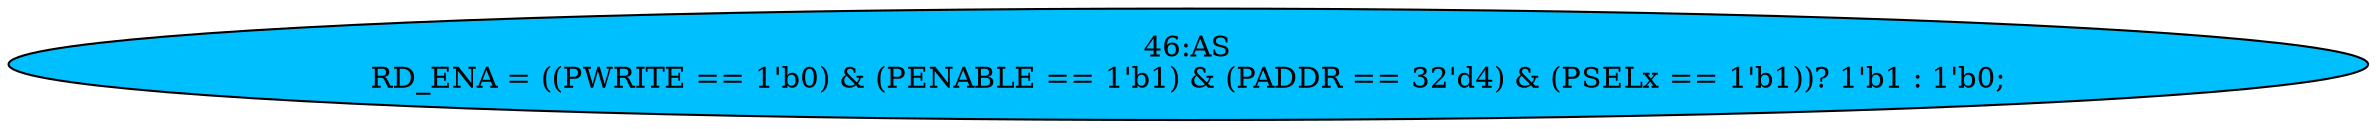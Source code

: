 strict digraph "" {
	node [label="\N"];
	"46:AS"	 [ast="<pyverilog.vparser.ast.Assign object at 0x7fe42cf9e290>",
		def_var="['RD_ENA']",
		fillcolor=deepskyblue,
		label="46:AS
RD_ENA = ((PWRITE == 1'b0) & (PENABLE == 1'b1) & (PADDR == 32'd4) & (PSELx == 1'b1))? 1'b1 : 1'b0;",
		statements="[]",
		style=filled,
		typ=Assign,
		use_var="['PWRITE', 'PENABLE', 'PADDR', 'PSELx']"];
}
